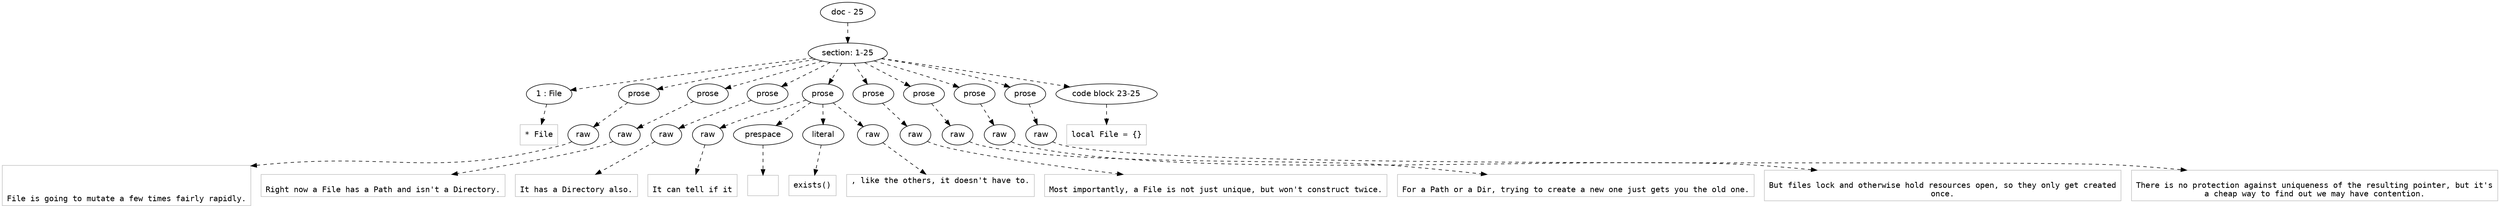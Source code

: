digraph lpegNode {

node [fontname=Helvetica]
edge [style=dashed]

doc_0 [label="doc - 25"]


doc_0 -> { section_1}
{rank=same; section_1}

section_1 [label="section: 1-25"]


// END RANK doc_0

section_1 -> { header_2 prose_3 prose_4 prose_5 prose_6 prose_7 prose_8 prose_9 prose_10 codeblock_11}
{rank=same; header_2 prose_3 prose_4 prose_5 prose_6 prose_7 prose_8 prose_9 prose_10 codeblock_11}

header_2 [label="1 : File"]

prose_3 [label="prose"]

prose_4 [label="prose"]

prose_5 [label="prose"]

prose_6 [label="prose"]

prose_7 [label="prose"]

prose_8 [label="prose"]

prose_9 [label="prose"]

prose_10 [label="prose"]

codeblock_11 [label="code block 23-25"]


// END RANK section_1

header_2 -> leaf_12
leaf_12  [color=Gray,shape=rectangle,fontname=Inconsolata,label="* File"]
// END RANK header_2

prose_3 -> { raw_13}
{rank=same; raw_13}

raw_13 [label="raw"]


// END RANK prose_3

raw_13 -> leaf_14
leaf_14  [color=Gray,shape=rectangle,fontname=Inconsolata,label="


File is going to mutate a few times fairly rapidly.
"]
// END RANK raw_13

prose_4 -> { raw_15}
{rank=same; raw_15}

raw_15 [label="raw"]


// END RANK prose_4

raw_15 -> leaf_16
leaf_16  [color=Gray,shape=rectangle,fontname=Inconsolata,label="
Right now a File has a Path and isn't a Directory.
"]
// END RANK raw_15

prose_5 -> { raw_17}
{rank=same; raw_17}

raw_17 [label="raw"]


// END RANK prose_5

raw_17 -> leaf_18
leaf_18  [color=Gray,shape=rectangle,fontname=Inconsolata,label="
It has a Directory also.
"]
// END RANK raw_17

prose_6 -> { raw_19 prespace_20 literal_21 raw_22}
{rank=same; raw_19 prespace_20 literal_21 raw_22}

raw_19 [label="raw"]

prespace_20 [label="prespace"]

literal_21 [label="literal"]

raw_22 [label="raw"]


// END RANK prose_6

raw_19 -> leaf_23
leaf_23  [color=Gray,shape=rectangle,fontname=Inconsolata,label="
It can tell if it"]
// END RANK raw_19

prespace_20 -> leaf_24
leaf_24  [color=Gray,shape=rectangle,fontname=Inconsolata,label=" "]
// END RANK prespace_20

literal_21 -> leaf_25
leaf_25  [color=Gray,shape=rectangle,fontname=Inconsolata,label="exists()"]
// END RANK literal_21

raw_22 -> leaf_26
leaf_26  [color=Gray,shape=rectangle,fontname=Inconsolata,label=", like the others, it doesn't have to.

"]
// END RANK raw_22

prose_7 -> { raw_27}
{rank=same; raw_27}

raw_27 [label="raw"]


// END RANK prose_7

raw_27 -> leaf_28
leaf_28  [color=Gray,shape=rectangle,fontname=Inconsolata,label="
Most importantly, a File is not just unique, but won't construct twice.
"]
// END RANK raw_27

prose_8 -> { raw_29}
{rank=same; raw_29}

raw_29 [label="raw"]


// END RANK prose_8

raw_29 -> leaf_30
leaf_30  [color=Gray,shape=rectangle,fontname=Inconsolata,label="
For a Path or a Dir, trying to create a new one just gets you the old one.
"]
// END RANK raw_29

prose_9 -> { raw_31}
{rank=same; raw_31}

raw_31 [label="raw"]


// END RANK prose_9

raw_31 -> leaf_32
leaf_32  [color=Gray,shape=rectangle,fontname=Inconsolata,label="
But files lock and otherwise hold resources open, so they only get created
once.
"]
// END RANK raw_31

prose_10 -> { raw_33}
{rank=same; raw_33}

raw_33 [label="raw"]


// END RANK prose_10

raw_33 -> leaf_34
leaf_34  [color=Gray,shape=rectangle,fontname=Inconsolata,label="
There is no protection against uniqueness of the resulting pointer, but it's
a cheap way to find out we may have contention.
"]
// END RANK raw_33

codeblock_11 -> leaf_35
leaf_35  [color=Gray,shape=rectangle,fontname=Inconsolata,label="local File = {}"]
// END RANK codeblock_11


}
